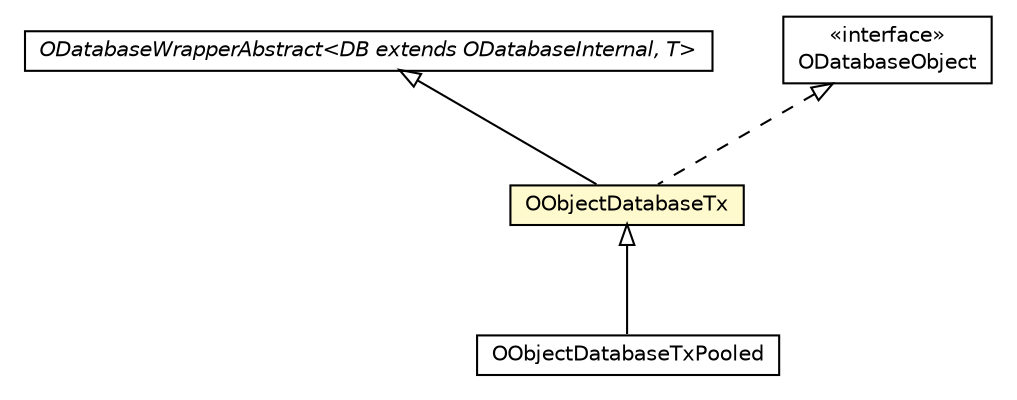 #!/usr/local/bin/dot
#
# Class diagram 
# Generated by UMLGraph version R5_6-24-gf6e263 (http://www.umlgraph.org/)
#

digraph G {
	edge [fontname="Helvetica",fontsize=10,labelfontname="Helvetica",labelfontsize=10];
	node [fontname="Helvetica",fontsize=10,shape=plaintext];
	nodesep=0.25;
	ranksep=0.5;
	// com.orientechnologies.orient.core.db.ODatabaseWrapperAbstract<DB extends com.orientechnologies.orient.core.db.ODatabaseInternal, T>
	c4733294 [label=<<table title="com.orientechnologies.orient.core.db.ODatabaseWrapperAbstract" border="0" cellborder="1" cellspacing="0" cellpadding="2" port="p" href="../../core/db/ODatabaseWrapperAbstract.html">
		<tr><td><table border="0" cellspacing="0" cellpadding="1">
<tr><td align="center" balign="center"><font face="Helvetica-Oblique"> ODatabaseWrapperAbstract&lt;DB extends ODatabaseInternal, T&gt; </font></td></tr>
		</table></td></tr>
		</table>>, URL="../../core/db/ODatabaseWrapperAbstract.html", fontname="Helvetica", fontcolor="black", fontsize=10.0];
	// com.orientechnologies.orient.core.db.object.ODatabaseObject
	c4735030 [label=<<table title="com.orientechnologies.orient.core.db.object.ODatabaseObject" border="0" cellborder="1" cellspacing="0" cellpadding="2" port="p" href="../../core/db/object/ODatabaseObject.html">
		<tr><td><table border="0" cellspacing="0" cellpadding="1">
<tr><td align="center" balign="center"> &#171;interface&#187; </td></tr>
<tr><td align="center" balign="center"> ODatabaseObject </td></tr>
		</table></td></tr>
		</table>>, URL="../../core/db/object/ODatabaseObject.html", fontname="Helvetica", fontcolor="black", fontsize=10.0];
	// com.orientechnologies.orient.object.db.OObjectDatabaseTx
	c4735043 [label=<<table title="com.orientechnologies.orient.object.db.OObjectDatabaseTx" border="0" cellborder="1" cellspacing="0" cellpadding="2" port="p" bgcolor="lemonChiffon" href="./OObjectDatabaseTx.html">
		<tr><td><table border="0" cellspacing="0" cellpadding="1">
<tr><td align="center" balign="center"> OObjectDatabaseTx </td></tr>
		</table></td></tr>
		</table>>, URL="./OObjectDatabaseTx.html", fontname="Helvetica", fontcolor="black", fontsize=10.0];
	// com.orientechnologies.orient.object.db.OObjectDatabaseTxPooled
	c4735048 [label=<<table title="com.orientechnologies.orient.object.db.OObjectDatabaseTxPooled" border="0" cellborder="1" cellspacing="0" cellpadding="2" port="p" href="./OObjectDatabaseTxPooled.html">
		<tr><td><table border="0" cellspacing="0" cellpadding="1">
<tr><td align="center" balign="center"> OObjectDatabaseTxPooled </td></tr>
		</table></td></tr>
		</table>>, URL="./OObjectDatabaseTxPooled.html", fontname="Helvetica", fontcolor="black", fontsize=10.0];
	//com.orientechnologies.orient.object.db.OObjectDatabaseTx extends com.orientechnologies.orient.core.db.ODatabaseWrapperAbstract<com.orientechnologies.orient.core.db.ODatabaseDocumentInternal, java.lang.Object>
	c4733294:p -> c4735043:p [dir=back,arrowtail=empty];
	//com.orientechnologies.orient.object.db.OObjectDatabaseTx implements com.orientechnologies.orient.core.db.object.ODatabaseObject
	c4735030:p -> c4735043:p [dir=back,arrowtail=empty,style=dashed];
	//com.orientechnologies.orient.object.db.OObjectDatabaseTxPooled extends com.orientechnologies.orient.object.db.OObjectDatabaseTx
	c4735043:p -> c4735048:p [dir=back,arrowtail=empty];
}

